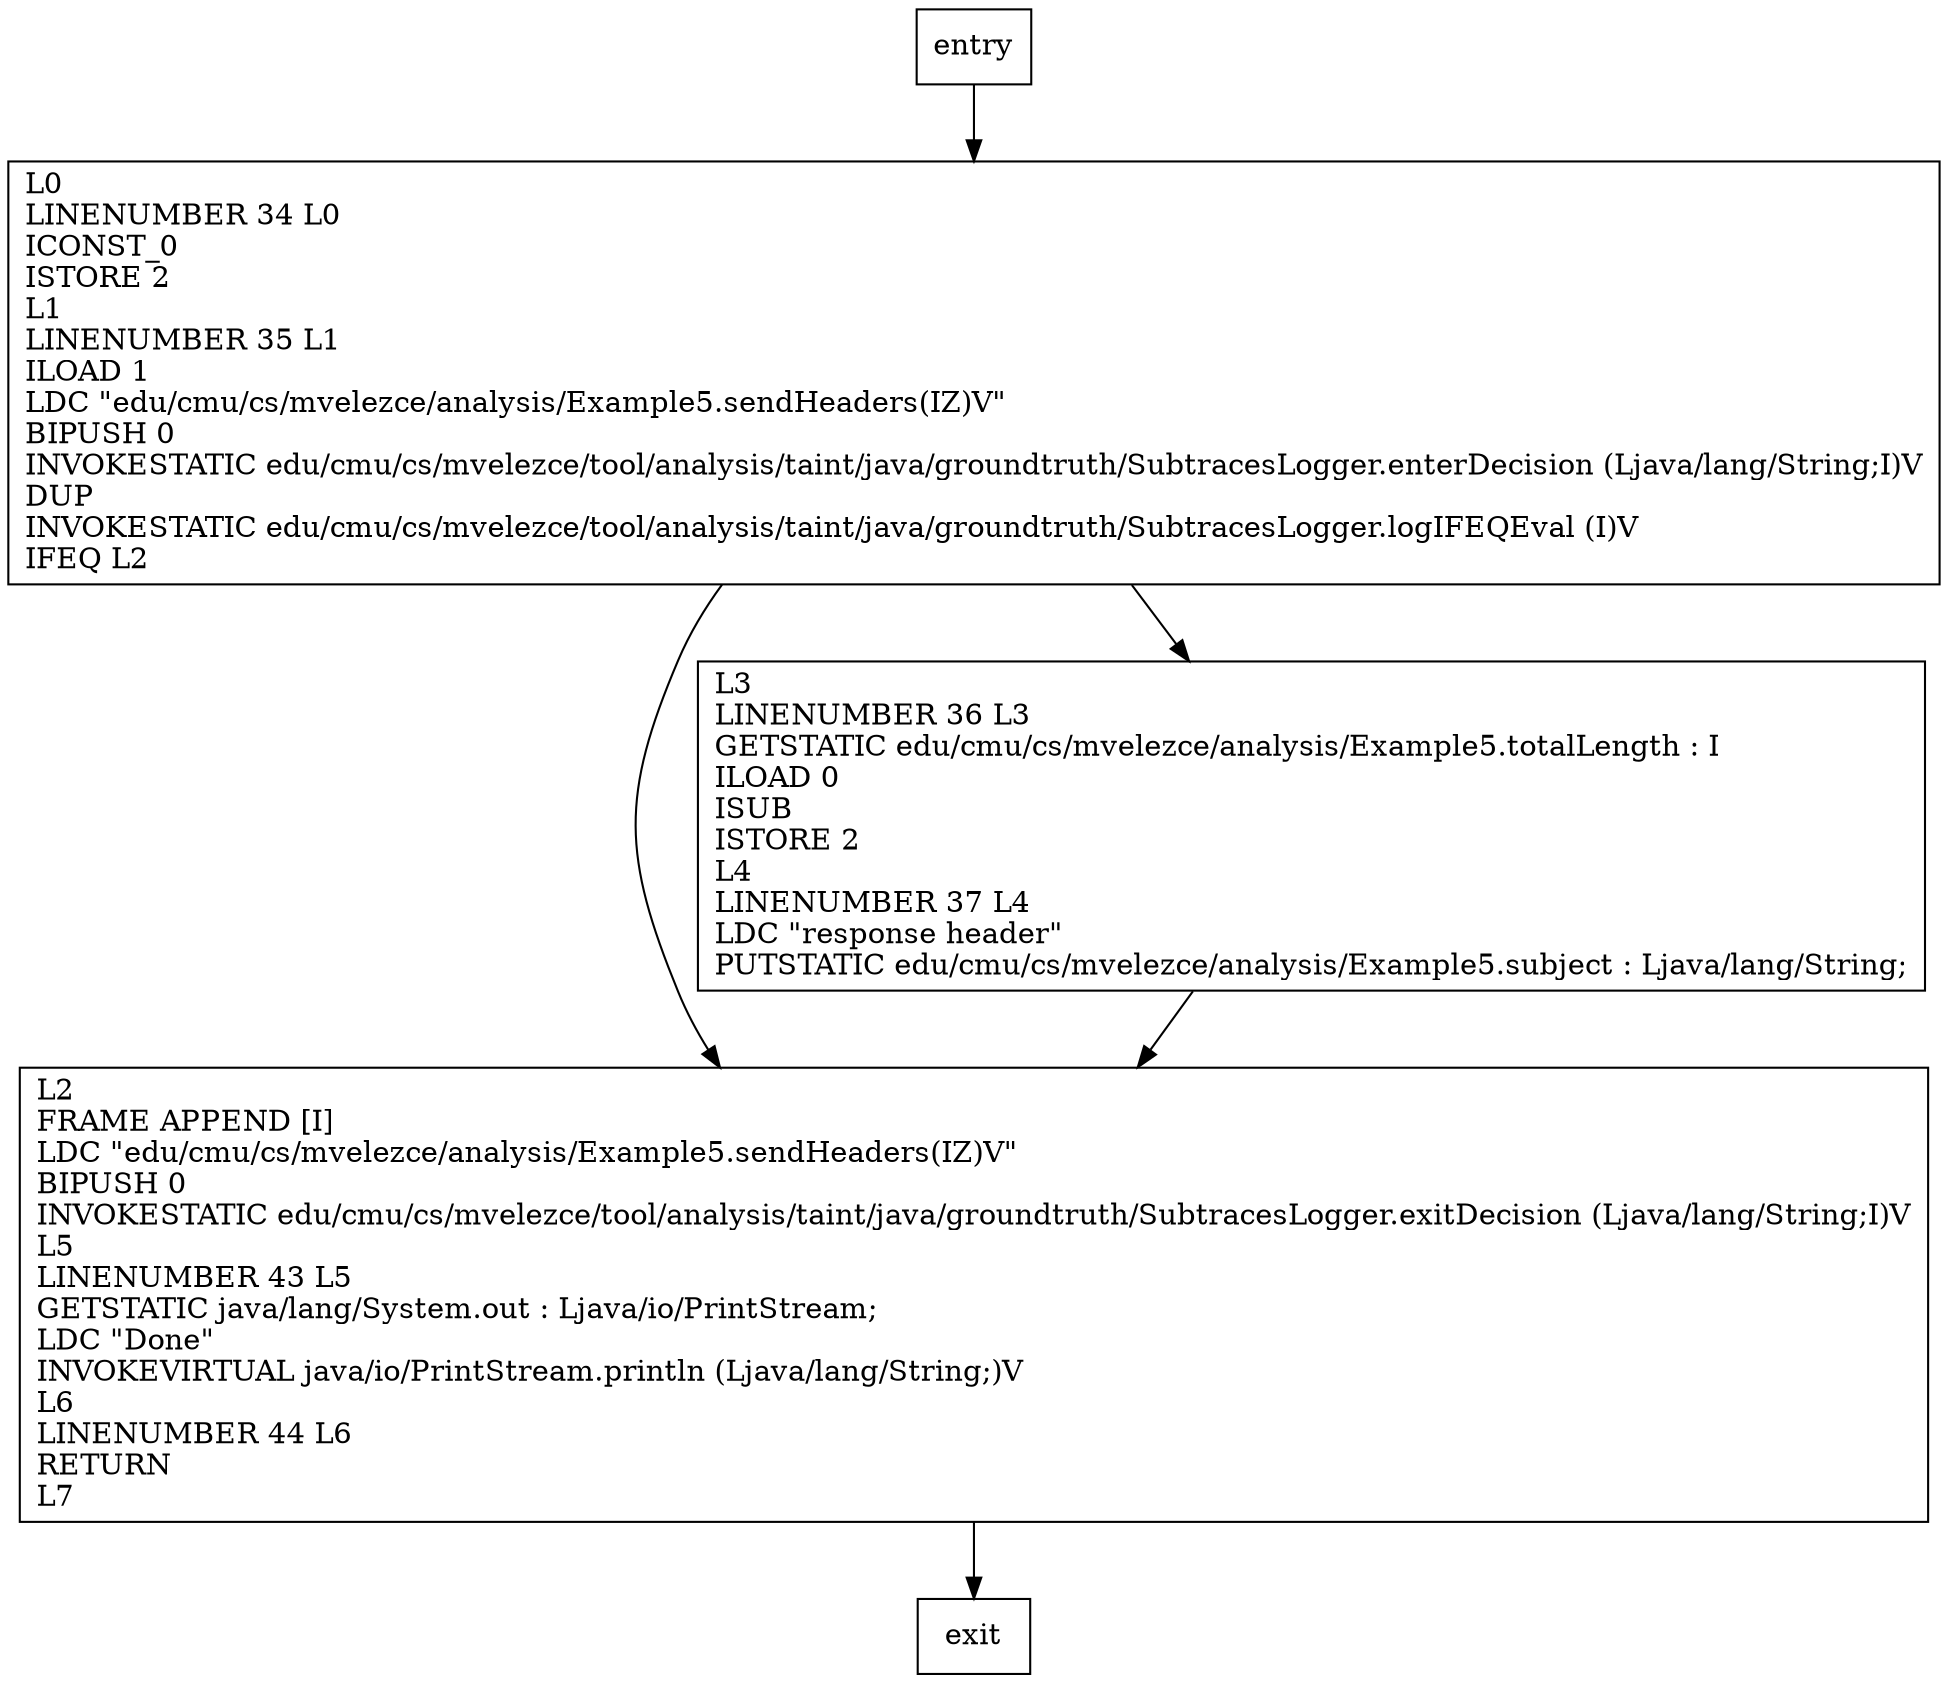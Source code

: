 digraph sendHeaders {
node [shape=record];
1223893263 [label="L2\lFRAME APPEND [I]\lLDC \"edu/cmu/cs/mvelezce/analysis/Example5.sendHeaders(IZ)V\"\lBIPUSH 0\lINVOKESTATIC edu/cmu/cs/mvelezce/tool/analysis/taint/java/groundtruth/SubtracesLogger.exitDecision (Ljava/lang/String;I)V\lL5\lLINENUMBER 43 L5\lGETSTATIC java/lang/System.out : Ljava/io/PrintStream;\lLDC \"Done\"\lINVOKEVIRTUAL java/io/PrintStream.println (Ljava/lang/String;)V\lL6\lLINENUMBER 44 L6\lRETURN\lL7\l"];
1094084625 [label="L0\lLINENUMBER 34 L0\lICONST_0\lISTORE 2\lL1\lLINENUMBER 35 L1\lILOAD 1\lLDC \"edu/cmu/cs/mvelezce/analysis/Example5.sendHeaders(IZ)V\"\lBIPUSH 0\lINVOKESTATIC edu/cmu/cs/mvelezce/tool/analysis/taint/java/groundtruth/SubtracesLogger.enterDecision (Ljava/lang/String;I)V\lDUP\lINVOKESTATIC edu/cmu/cs/mvelezce/tool/analysis/taint/java/groundtruth/SubtracesLogger.logIFEQEval (I)V\lIFEQ L2\l"];
617018249 [label="L3\lLINENUMBER 36 L3\lGETSTATIC edu/cmu/cs/mvelezce/analysis/Example5.totalLength : I\lILOAD 0\lISUB\lISTORE 2\lL4\lLINENUMBER 37 L4\lLDC \"response header\"\lPUTSTATIC edu/cmu/cs/mvelezce/analysis/Example5.subject : Ljava/lang/String;\l"];
entry;
exit;
1223893263 -> exit;
entry -> 1094084625;
1094084625 -> 1223893263;
1094084625 -> 617018249;
617018249 -> 1223893263;
}

